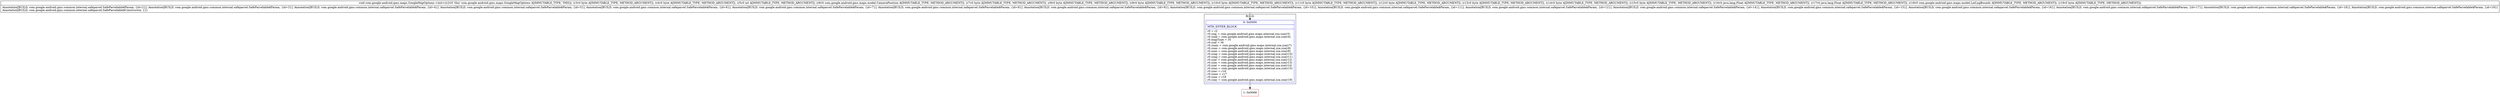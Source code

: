 digraph "CFG forcom.google.android.gms.maps.GoogleMapOptions.\<init\>(BBILcom\/google\/android\/gms\/maps\/model\/CameraPosition;BBBBBBBBBLjava\/lang\/Float;Ljava\/lang\/Float;Lcom\/google\/android\/gms\/maps\/model\/LatLngBounds;B)V" {
subgraph cluster_Region_1707806731 {
label = "R(1:0)";
node [shape=record,color=blue];
Node_0 [shape=record,label="{0\:\ 0x0000|MTH_ENTER_BLOCK\l|r0 = r2\lr0.zzaj = com.google.android.gms.maps.internal.zza.zza(r3)\lr0.zzak = com.google.android.gms.maps.internal.zza.zza(r4)\lr0.mapType = r5\lr0.zzal = r6\lr0.zzam = com.google.android.gms.maps.internal.zza.zza(r7)\lr0.zzan = com.google.android.gms.maps.internal.zza.zza(r8)\lr0.zzao = com.google.android.gms.maps.internal.zza.zza(r9)\lr0.zzap = com.google.android.gms.maps.internal.zza.zza(r10)\lr0.zzaq = com.google.android.gms.maps.internal.zza.zza(r11)\lr0.zzar = com.google.android.gms.maps.internal.zza.zza(r12)\lr0.zzas = com.google.android.gms.maps.internal.zza.zza(r13)\lr0.zzat = com.google.android.gms.maps.internal.zza.zza(r14)\lr0.zzau = com.google.android.gms.maps.internal.zza.zza(r15)\lr0.zzav = r16\lr0.zzaw = r17\lr0.zzax = r18\lr0.zzay = com.google.android.gms.maps.internal.zza.zza(r19)\l}"];
}
Node_1 [shape=record,color=red,label="{1\:\ 0x0068}"];
MethodNode[shape=record,label="{void com.google.android.gms.maps.GoogleMapOptions.\<init\>((r2v0 'this' com.google.android.gms.maps.GoogleMapOptions A[IMMUTABLE_TYPE, THIS]), (r3v0 byte A[IMMUTABLE_TYPE, METHOD_ARGUMENT]), (r4v0 byte A[IMMUTABLE_TYPE, METHOD_ARGUMENT]), (r5v0 int A[IMMUTABLE_TYPE, METHOD_ARGUMENT]), (r6v0 com.google.android.gms.maps.model.CameraPosition A[IMMUTABLE_TYPE, METHOD_ARGUMENT]), (r7v0 byte A[IMMUTABLE_TYPE, METHOD_ARGUMENT]), (r8v0 byte A[IMMUTABLE_TYPE, METHOD_ARGUMENT]), (r9v0 byte A[IMMUTABLE_TYPE, METHOD_ARGUMENT]), (r10v0 byte A[IMMUTABLE_TYPE, METHOD_ARGUMENT]), (r11v0 byte A[IMMUTABLE_TYPE, METHOD_ARGUMENT]), (r12v0 byte A[IMMUTABLE_TYPE, METHOD_ARGUMENT]), (r13v0 byte A[IMMUTABLE_TYPE, METHOD_ARGUMENT]), (r14v0 byte A[IMMUTABLE_TYPE, METHOD_ARGUMENT]), (r15v0 byte A[IMMUTABLE_TYPE, METHOD_ARGUMENT]), (r16v0 java.lang.Float A[IMMUTABLE_TYPE, METHOD_ARGUMENT]), (r17v0 java.lang.Float A[IMMUTABLE_TYPE, METHOD_ARGUMENT]), (r18v0 com.google.android.gms.maps.model.LatLngBounds A[IMMUTABLE_TYPE, METHOD_ARGUMENT]), (r19v0 byte A[IMMUTABLE_TYPE, METHOD_ARGUMENT]))  | Annotation[BUILD, com.google.android.gms.common.internal.safeparcel.SafeParcelable$Param, \{id=2\}], Annotation[BUILD, com.google.android.gms.common.internal.safeparcel.SafeParcelable$Param, \{id=3\}], Annotation[BUILD, com.google.android.gms.common.internal.safeparcel.SafeParcelable$Param, \{id=4\}], Annotation[BUILD, com.google.android.gms.common.internal.safeparcel.SafeParcelable$Param, \{id=5\}], Annotation[BUILD, com.google.android.gms.common.internal.safeparcel.SafeParcelable$Param, \{id=6\}], Annotation[BUILD, com.google.android.gms.common.internal.safeparcel.SafeParcelable$Param, \{id=7\}], Annotation[BUILD, com.google.android.gms.common.internal.safeparcel.SafeParcelable$Param, \{id=8\}], Annotation[BUILD, com.google.android.gms.common.internal.safeparcel.SafeParcelable$Param, \{id=9\}], Annotation[BUILD, com.google.android.gms.common.internal.safeparcel.SafeParcelable$Param, \{id=10\}], Annotation[BUILD, com.google.android.gms.common.internal.safeparcel.SafeParcelable$Param, \{id=11\}], Annotation[BUILD, com.google.android.gms.common.internal.safeparcel.SafeParcelable$Param, \{id=12\}], Annotation[BUILD, com.google.android.gms.common.internal.safeparcel.SafeParcelable$Param, \{id=14\}], Annotation[BUILD, com.google.android.gms.common.internal.safeparcel.SafeParcelable$Param, \{id=15\}], Annotation[BUILD, com.google.android.gms.common.internal.safeparcel.SafeParcelable$Param, \{id=16\}], Annotation[BUILD, com.google.android.gms.common.internal.safeparcel.SafeParcelable$Param, \{id=17\}], Annotation[BUILD, com.google.android.gms.common.internal.safeparcel.SafeParcelable$Param, \{id=18\}], Annotation[BUILD, com.google.android.gms.common.internal.safeparcel.SafeParcelable$Param, \{id=19\}]\lAnnotation[BUILD, com.google.android.gms.common.internal.safeparcel.SafeParcelable$Constructor, \{\}]\l}"];
MethodNode -> Node_0;
Node_0 -> Node_1;
}

